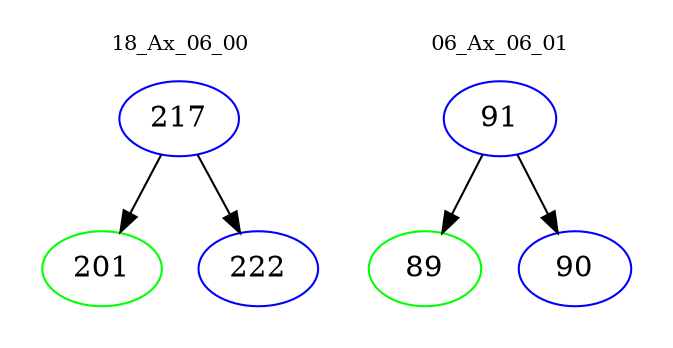 digraph{
subgraph cluster_0 {
color = white
label = "18_Ax_06_00";
fontsize=10;
T0_217 [label="217", color="blue"]
T0_217 -> T0_201 [color="black"]
T0_201 [label="201", color="green"]
T0_217 -> T0_222 [color="black"]
T0_222 [label="222", color="blue"]
}
subgraph cluster_1 {
color = white
label = "06_Ax_06_01";
fontsize=10;
T1_91 [label="91", color="blue"]
T1_91 -> T1_89 [color="black"]
T1_89 [label="89", color="green"]
T1_91 -> T1_90 [color="black"]
T1_90 [label="90", color="blue"]
}
}
